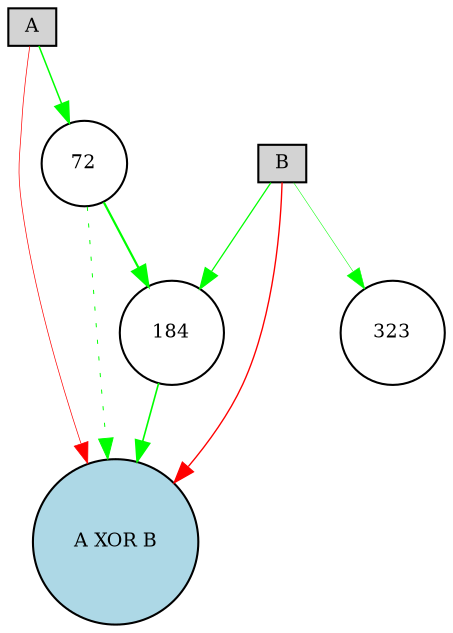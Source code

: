 digraph {
	node [fontsize=9 height=0.2 shape=circle width=0.2]
	A [fillcolor=lightgray shape=box style=filled]
	B [fillcolor=lightgray shape=box style=filled]
	"A XOR B" [fillcolor=lightblue style=filled]
	323 [fillcolor=white style=filled]
	72 [fillcolor=white style=filled]
	184 [fillcolor=white style=filled]
	B -> "A XOR B" [color=red penwidth=0.6580610001151488 style=solid]
	A -> 72 [color=green penwidth=0.7197473918061831 style=solid]
	72 -> "A XOR B" [color=green penwidth=0.4646733834139518 style=dotted]
	72 -> 184 [color=green penwidth=1.0577113827903488 style=solid]
	184 -> "A XOR B" [color=green penwidth=0.7811808807953148 style=solid]
	B -> 184 [color=green penwidth=0.6105242297451523 style=solid]
	A -> "A XOR B" [color=red penwidth=0.33296891265932527 style=solid]
	B -> 323 [color=green penwidth=0.2519549031917769 style=solid]
}
